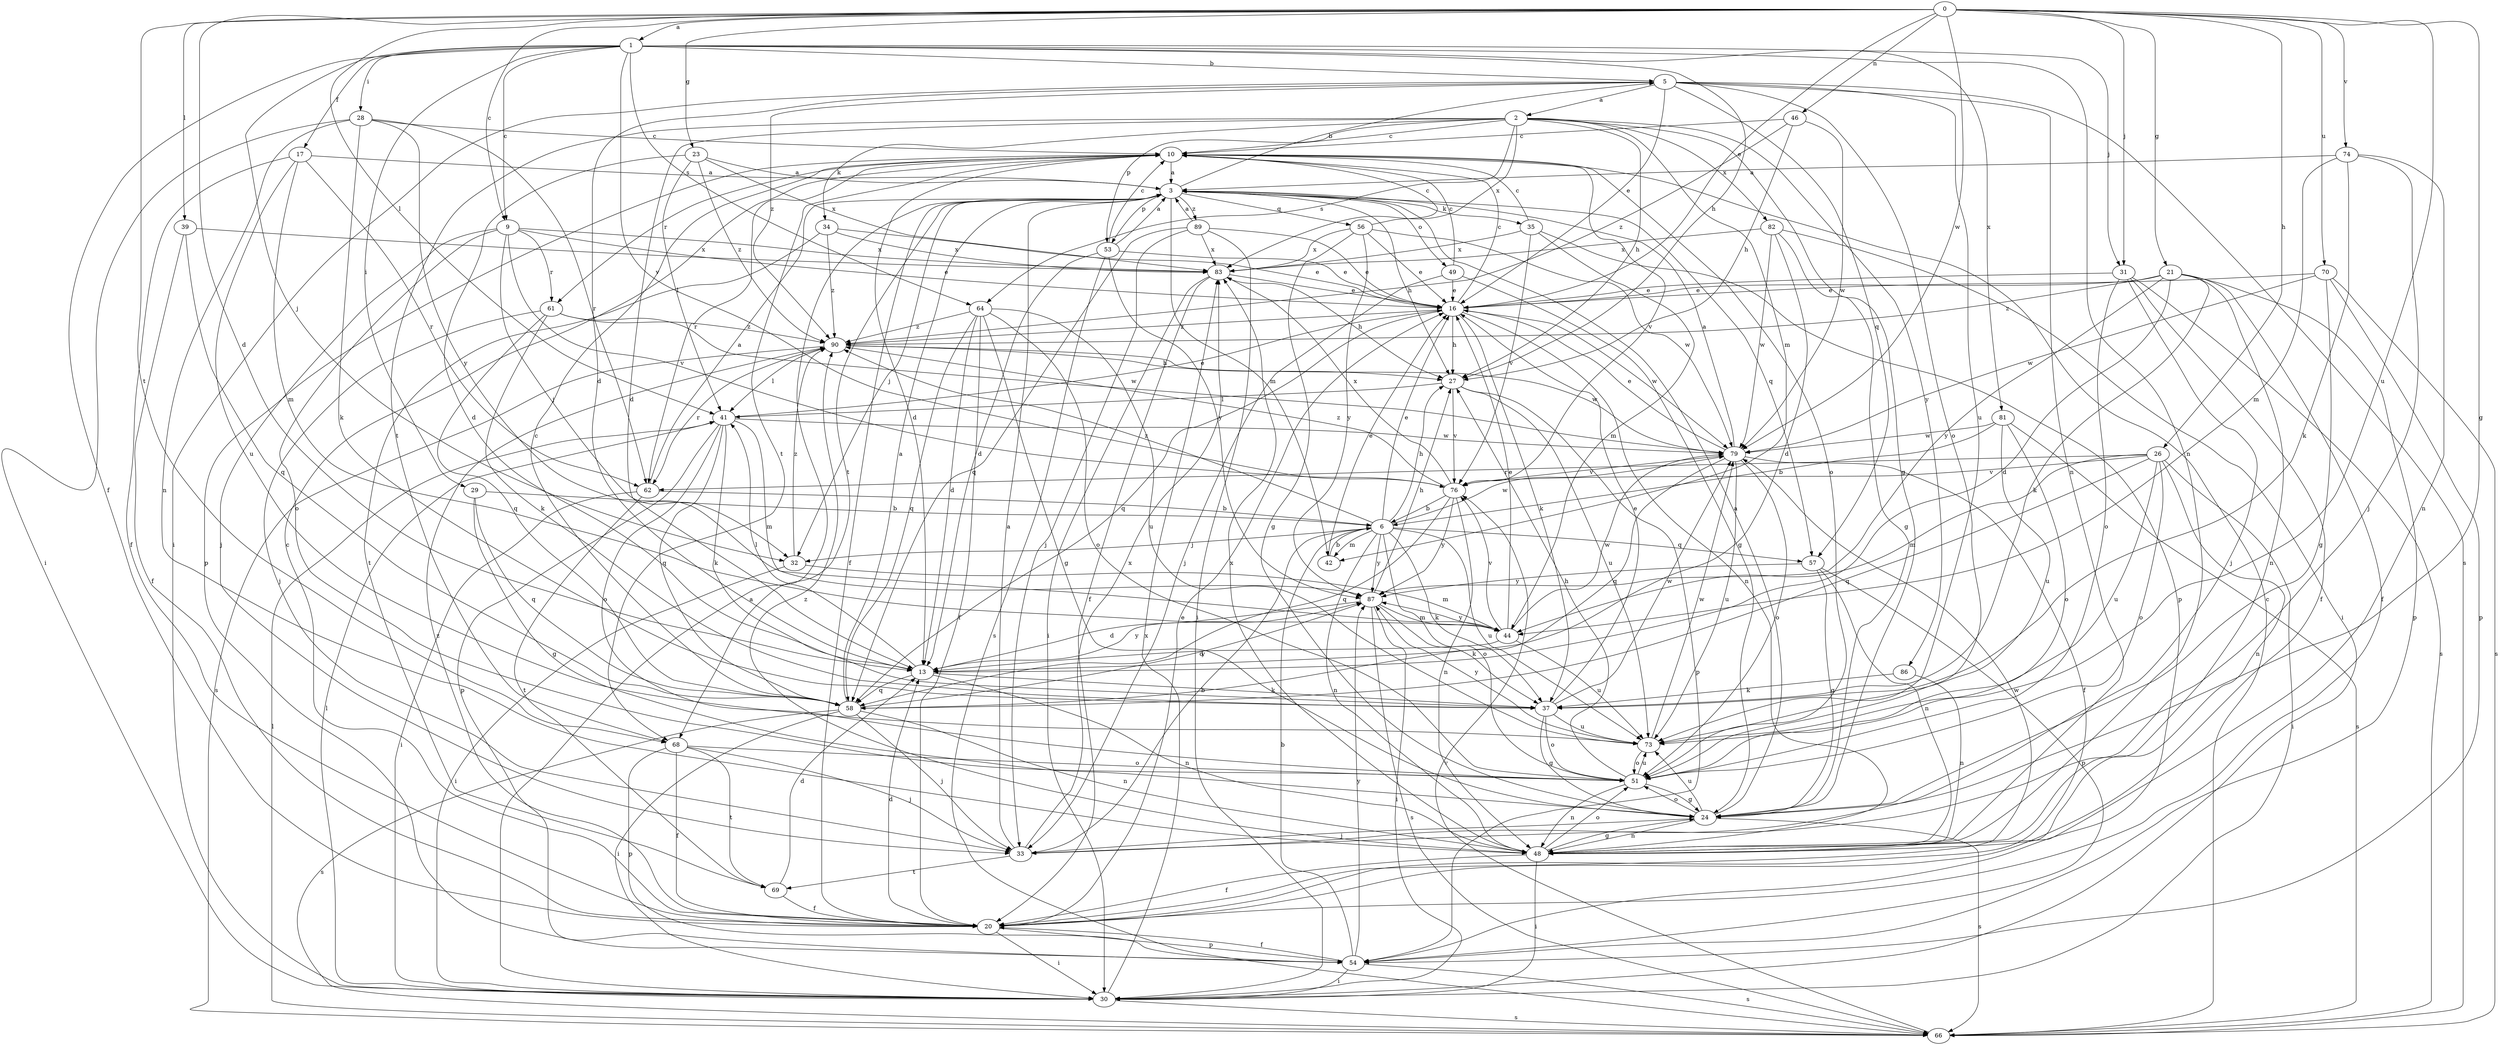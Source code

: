 strict digraph  {
0;
1;
2;
3;
5;
6;
9;
10;
13;
16;
17;
20;
21;
23;
24;
26;
27;
28;
29;
30;
31;
32;
33;
34;
35;
37;
39;
41;
42;
44;
46;
48;
49;
51;
53;
54;
56;
57;
58;
61;
62;
64;
66;
68;
69;
70;
73;
74;
76;
79;
81;
82;
83;
86;
87;
89;
90;
0 -> 1  [label=a];
0 -> 9  [label=c];
0 -> 13  [label=d];
0 -> 16  [label=e];
0 -> 21  [label=g];
0 -> 23  [label=g];
0 -> 24  [label=g];
0 -> 26  [label=h];
0 -> 31  [label=j];
0 -> 39  [label=l];
0 -> 41  [label=l];
0 -> 46  [label=n];
0 -> 68  [label=t];
0 -> 70  [label=u];
0 -> 73  [label=u];
0 -> 74  [label=v];
0 -> 79  [label=w];
1 -> 5  [label=b];
1 -> 9  [label=c];
1 -> 17  [label=f];
1 -> 20  [label=f];
1 -> 27  [label=h];
1 -> 28  [label=i];
1 -> 29  [label=i];
1 -> 31  [label=j];
1 -> 32  [label=j];
1 -> 48  [label=n];
1 -> 64  [label=s];
1 -> 76  [label=v];
1 -> 81  [label=x];
2 -> 10  [label=c];
2 -> 13  [label=d];
2 -> 24  [label=g];
2 -> 27  [label=h];
2 -> 34  [label=k];
2 -> 42  [label=m];
2 -> 53  [label=p];
2 -> 64  [label=s];
2 -> 68  [label=t];
2 -> 82  [label=x];
2 -> 83  [label=x];
2 -> 86  [label=y];
3 -> 5  [label=b];
3 -> 20  [label=f];
3 -> 27  [label=h];
3 -> 32  [label=j];
3 -> 35  [label=k];
3 -> 42  [label=m];
3 -> 49  [label=o];
3 -> 53  [label=p];
3 -> 56  [label=q];
3 -> 57  [label=q];
3 -> 68  [label=t];
3 -> 89  [label=z];
5 -> 2  [label=a];
5 -> 13  [label=d];
5 -> 16  [label=e];
5 -> 30  [label=i];
5 -> 48  [label=n];
5 -> 51  [label=o];
5 -> 57  [label=q];
5 -> 66  [label=s];
5 -> 73  [label=u];
5 -> 90  [label=z];
6 -> 16  [label=e];
6 -> 27  [label=h];
6 -> 32  [label=j];
6 -> 37  [label=k];
6 -> 42  [label=m];
6 -> 48  [label=n];
6 -> 51  [label=o];
6 -> 57  [label=q];
6 -> 73  [label=u];
6 -> 79  [label=w];
6 -> 87  [label=y];
6 -> 90  [label=z];
9 -> 16  [label=e];
9 -> 32  [label=j];
9 -> 33  [label=j];
9 -> 51  [label=o];
9 -> 61  [label=r];
9 -> 76  [label=v];
9 -> 83  [label=x];
10 -> 3  [label=a];
10 -> 13  [label=d];
10 -> 51  [label=o];
10 -> 54  [label=p];
10 -> 61  [label=r];
10 -> 62  [label=r];
10 -> 68  [label=t];
10 -> 76  [label=v];
13 -> 37  [label=k];
13 -> 41  [label=l];
13 -> 48  [label=n];
13 -> 58  [label=q];
13 -> 87  [label=y];
16 -> 10  [label=c];
16 -> 27  [label=h];
16 -> 37  [label=k];
16 -> 48  [label=n];
16 -> 58  [label=q];
16 -> 79  [label=w];
16 -> 90  [label=z];
17 -> 3  [label=a];
17 -> 20  [label=f];
17 -> 44  [label=m];
17 -> 62  [label=r];
17 -> 73  [label=u];
20 -> 10  [label=c];
20 -> 13  [label=d];
20 -> 16  [label=e];
20 -> 30  [label=i];
20 -> 54  [label=p];
20 -> 79  [label=w];
20 -> 90  [label=z];
21 -> 13  [label=d];
21 -> 16  [label=e];
21 -> 20  [label=f];
21 -> 37  [label=k];
21 -> 48  [label=n];
21 -> 54  [label=p];
21 -> 87  [label=y];
21 -> 90  [label=z];
23 -> 3  [label=a];
23 -> 13  [label=d];
23 -> 41  [label=l];
23 -> 83  [label=x];
23 -> 90  [label=z];
24 -> 3  [label=a];
24 -> 33  [label=j];
24 -> 48  [label=n];
24 -> 51  [label=o];
24 -> 66  [label=s];
24 -> 73  [label=u];
26 -> 30  [label=i];
26 -> 44  [label=m];
26 -> 48  [label=n];
26 -> 51  [label=o];
26 -> 58  [label=q];
26 -> 62  [label=r];
26 -> 73  [label=u];
26 -> 76  [label=v];
27 -> 41  [label=l];
27 -> 54  [label=p];
27 -> 73  [label=u];
27 -> 76  [label=v];
28 -> 10  [label=c];
28 -> 30  [label=i];
28 -> 37  [label=k];
28 -> 48  [label=n];
28 -> 62  [label=r];
28 -> 87  [label=y];
29 -> 6  [label=b];
29 -> 24  [label=g];
29 -> 58  [label=q];
30 -> 3  [label=a];
30 -> 41  [label=l];
30 -> 66  [label=s];
30 -> 83  [label=x];
31 -> 16  [label=e];
31 -> 20  [label=f];
31 -> 33  [label=j];
31 -> 51  [label=o];
31 -> 66  [label=s];
32 -> 30  [label=i];
32 -> 44  [label=m];
32 -> 90  [label=z];
33 -> 3  [label=a];
33 -> 6  [label=b];
33 -> 69  [label=t];
33 -> 83  [label=x];
34 -> 16  [label=e];
34 -> 69  [label=t];
34 -> 83  [label=x];
34 -> 90  [label=z];
35 -> 10  [label=c];
35 -> 44  [label=m];
35 -> 54  [label=p];
35 -> 76  [label=v];
35 -> 83  [label=x];
37 -> 16  [label=e];
37 -> 24  [label=g];
37 -> 51  [label=o];
37 -> 73  [label=u];
37 -> 79  [label=w];
39 -> 20  [label=f];
39 -> 58  [label=q];
39 -> 83  [label=x];
41 -> 16  [label=e];
41 -> 37  [label=k];
41 -> 44  [label=m];
41 -> 51  [label=o];
41 -> 54  [label=p];
41 -> 58  [label=q];
41 -> 79  [label=w];
42 -> 6  [label=b];
42 -> 16  [label=e];
44 -> 13  [label=d];
44 -> 16  [label=e];
44 -> 73  [label=u];
44 -> 76  [label=v];
44 -> 79  [label=w];
44 -> 87  [label=y];
46 -> 10  [label=c];
46 -> 27  [label=h];
46 -> 79  [label=w];
46 -> 90  [label=z];
48 -> 20  [label=f];
48 -> 24  [label=g];
48 -> 30  [label=i];
48 -> 51  [label=o];
48 -> 83  [label=x];
48 -> 90  [label=z];
49 -> 10  [label=c];
49 -> 16  [label=e];
49 -> 24  [label=g];
49 -> 33  [label=j];
51 -> 24  [label=g];
51 -> 27  [label=h];
51 -> 48  [label=n];
51 -> 73  [label=u];
53 -> 3  [label=a];
53 -> 10  [label=c];
53 -> 13  [label=d];
53 -> 16  [label=e];
53 -> 66  [label=s];
53 -> 87  [label=y];
54 -> 6  [label=b];
54 -> 20  [label=f];
54 -> 30  [label=i];
54 -> 66  [label=s];
54 -> 87  [label=y];
56 -> 10  [label=c];
56 -> 16  [label=e];
56 -> 24  [label=g];
56 -> 79  [label=w];
56 -> 83  [label=x];
56 -> 87  [label=y];
57 -> 24  [label=g];
57 -> 48  [label=n];
57 -> 54  [label=p];
57 -> 87  [label=y];
58 -> 3  [label=a];
58 -> 10  [label=c];
58 -> 30  [label=i];
58 -> 33  [label=j];
58 -> 48  [label=n];
58 -> 66  [label=s];
58 -> 87  [label=y];
61 -> 33  [label=j];
61 -> 37  [label=k];
61 -> 58  [label=q];
61 -> 79  [label=w];
61 -> 90  [label=z];
62 -> 3  [label=a];
62 -> 6  [label=b];
62 -> 30  [label=i];
62 -> 69  [label=t];
64 -> 13  [label=d];
64 -> 20  [label=f];
64 -> 24  [label=g];
64 -> 51  [label=o];
64 -> 58  [label=q];
64 -> 73  [label=u];
64 -> 90  [label=z];
66 -> 10  [label=c];
66 -> 41  [label=l];
66 -> 76  [label=v];
68 -> 20  [label=f];
68 -> 33  [label=j];
68 -> 51  [label=o];
68 -> 54  [label=p];
68 -> 69  [label=t];
69 -> 13  [label=d];
69 -> 20  [label=f];
70 -> 16  [label=e];
70 -> 24  [label=g];
70 -> 54  [label=p];
70 -> 66  [label=s];
70 -> 79  [label=w];
73 -> 51  [label=o];
73 -> 79  [label=w];
73 -> 87  [label=y];
74 -> 3  [label=a];
74 -> 33  [label=j];
74 -> 37  [label=k];
74 -> 44  [label=m];
74 -> 48  [label=n];
76 -> 6  [label=b];
76 -> 48  [label=n];
76 -> 58  [label=q];
76 -> 83  [label=x];
76 -> 87  [label=y];
76 -> 90  [label=z];
79 -> 3  [label=a];
79 -> 16  [label=e];
79 -> 20  [label=f];
79 -> 51  [label=o];
79 -> 58  [label=q];
79 -> 73  [label=u];
79 -> 76  [label=v];
81 -> 6  [label=b];
81 -> 51  [label=o];
81 -> 66  [label=s];
81 -> 73  [label=u];
81 -> 79  [label=w];
82 -> 13  [label=d];
82 -> 24  [label=g];
82 -> 30  [label=i];
82 -> 79  [label=w];
82 -> 83  [label=x];
83 -> 16  [label=e];
83 -> 20  [label=f];
83 -> 27  [label=h];
83 -> 30  [label=i];
86 -> 37  [label=k];
86 -> 48  [label=n];
87 -> 13  [label=d];
87 -> 27  [label=h];
87 -> 30  [label=i];
87 -> 37  [label=k];
87 -> 44  [label=m];
87 -> 66  [label=s];
89 -> 3  [label=a];
89 -> 16  [label=e];
89 -> 30  [label=i];
89 -> 33  [label=j];
89 -> 58  [label=q];
89 -> 83  [label=x];
90 -> 27  [label=h];
90 -> 41  [label=l];
90 -> 62  [label=r];
90 -> 66  [label=s];
90 -> 79  [label=w];
}
